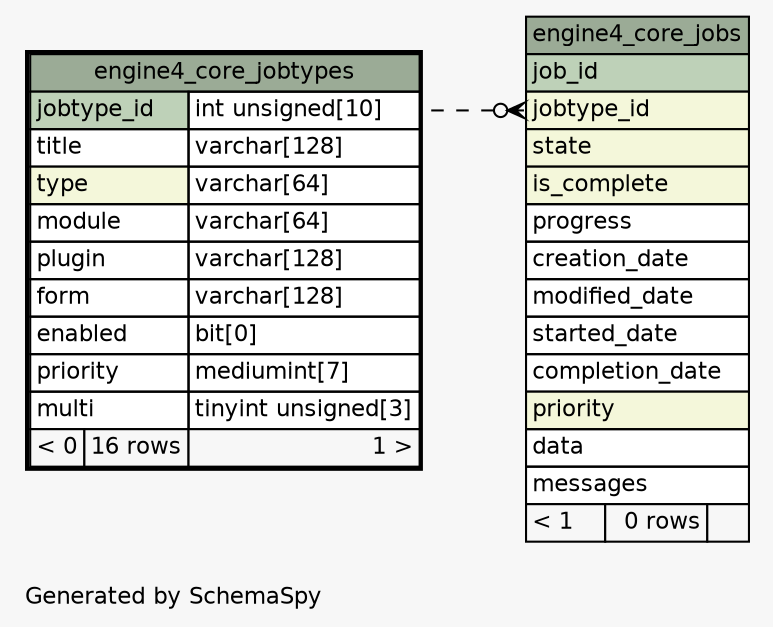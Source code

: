 // dot 2.38.0 on Windows 10 10.0
// SchemaSpy rev 590
digraph "impliedTwoDegreesRelationshipsDiagram" {
  graph [
    rankdir="RL"
    bgcolor="#f7f7f7"
    label="\nGenerated by SchemaSpy"
    labeljust="l"
    nodesep="0.18"
    ranksep="0.46"
    fontname="Helvetica"
    fontsize="11"
  ];
  node [
    fontname="Helvetica"
    fontsize="11"
    shape="plaintext"
  ];
  edge [
    arrowsize="0.8"
  ];
  "engine4_core_jobs":"jobtype_id":w -> "engine4_core_jobtypes":"jobtype_id.type":e [arrowhead=none dir=back arrowtail=crowodot style=dashed];
  "engine4_core_jobs" [
    label=<
    <TABLE BORDER="0" CELLBORDER="1" CELLSPACING="0" BGCOLOR="#ffffff">
      <TR><TD COLSPAN="3" BGCOLOR="#9bab96" ALIGN="CENTER">engine4_core_jobs</TD></TR>
      <TR><TD PORT="job_id" COLSPAN="3" BGCOLOR="#bed1b8" ALIGN="LEFT">job_id</TD></TR>
      <TR><TD PORT="jobtype_id" COLSPAN="3" BGCOLOR="#f4f7da" ALIGN="LEFT">jobtype_id</TD></TR>
      <TR><TD PORT="state" COLSPAN="3" BGCOLOR="#f4f7da" ALIGN="LEFT">state</TD></TR>
      <TR><TD PORT="is_complete" COLSPAN="3" BGCOLOR="#f4f7da" ALIGN="LEFT">is_complete</TD></TR>
      <TR><TD PORT="progress" COLSPAN="3" ALIGN="LEFT">progress</TD></TR>
      <TR><TD PORT="creation_date" COLSPAN="3" ALIGN="LEFT">creation_date</TD></TR>
      <TR><TD PORT="modified_date" COLSPAN="3" ALIGN="LEFT">modified_date</TD></TR>
      <TR><TD PORT="started_date" COLSPAN="3" ALIGN="LEFT">started_date</TD></TR>
      <TR><TD PORT="completion_date" COLSPAN="3" ALIGN="LEFT">completion_date</TD></TR>
      <TR><TD PORT="priority" COLSPAN="3" BGCOLOR="#f4f7da" ALIGN="LEFT">priority</TD></TR>
      <TR><TD PORT="data" COLSPAN="3" ALIGN="LEFT">data</TD></TR>
      <TR><TD PORT="messages" COLSPAN="3" ALIGN="LEFT">messages</TD></TR>
      <TR><TD ALIGN="LEFT" BGCOLOR="#f7f7f7">&lt; 1</TD><TD ALIGN="RIGHT" BGCOLOR="#f7f7f7">0 rows</TD><TD ALIGN="RIGHT" BGCOLOR="#f7f7f7">  </TD></TR>
    </TABLE>>
    URL="engine4_core_jobs.html"
    tooltip="engine4_core_jobs"
  ];
  "engine4_core_jobtypes" [
    label=<
    <TABLE BORDER="2" CELLBORDER="1" CELLSPACING="0" BGCOLOR="#ffffff">
      <TR><TD COLSPAN="3" BGCOLOR="#9bab96" ALIGN="CENTER">engine4_core_jobtypes</TD></TR>
      <TR><TD PORT="jobtype_id" COLSPAN="2" BGCOLOR="#bed1b8" ALIGN="LEFT">jobtype_id</TD><TD PORT="jobtype_id.type" ALIGN="LEFT">int unsigned[10]</TD></TR>
      <TR><TD PORT="title" COLSPAN="2" ALIGN="LEFT">title</TD><TD PORT="title.type" ALIGN="LEFT">varchar[128]</TD></TR>
      <TR><TD PORT="type" COLSPAN="2" BGCOLOR="#f4f7da" ALIGN="LEFT">type</TD><TD PORT="type.type" ALIGN="LEFT">varchar[64]</TD></TR>
      <TR><TD PORT="module" COLSPAN="2" ALIGN="LEFT">module</TD><TD PORT="module.type" ALIGN="LEFT">varchar[64]</TD></TR>
      <TR><TD PORT="plugin" COLSPAN="2" ALIGN="LEFT">plugin</TD><TD PORT="plugin.type" ALIGN="LEFT">varchar[128]</TD></TR>
      <TR><TD PORT="form" COLSPAN="2" ALIGN="LEFT">form</TD><TD PORT="form.type" ALIGN="LEFT">varchar[128]</TD></TR>
      <TR><TD PORT="enabled" COLSPAN="2" ALIGN="LEFT">enabled</TD><TD PORT="enabled.type" ALIGN="LEFT">bit[0]</TD></TR>
      <TR><TD PORT="priority" COLSPAN="2" ALIGN="LEFT">priority</TD><TD PORT="priority.type" ALIGN="LEFT">mediumint[7]</TD></TR>
      <TR><TD PORT="multi" COLSPAN="2" ALIGN="LEFT">multi</TD><TD PORT="multi.type" ALIGN="LEFT">tinyint unsigned[3]</TD></TR>
      <TR><TD ALIGN="LEFT" BGCOLOR="#f7f7f7">&lt; 0</TD><TD ALIGN="RIGHT" BGCOLOR="#f7f7f7">16 rows</TD><TD ALIGN="RIGHT" BGCOLOR="#f7f7f7">1 &gt;</TD></TR>
    </TABLE>>
    URL="engine4_core_jobtypes.html"
    tooltip="engine4_core_jobtypes"
  ];
}
